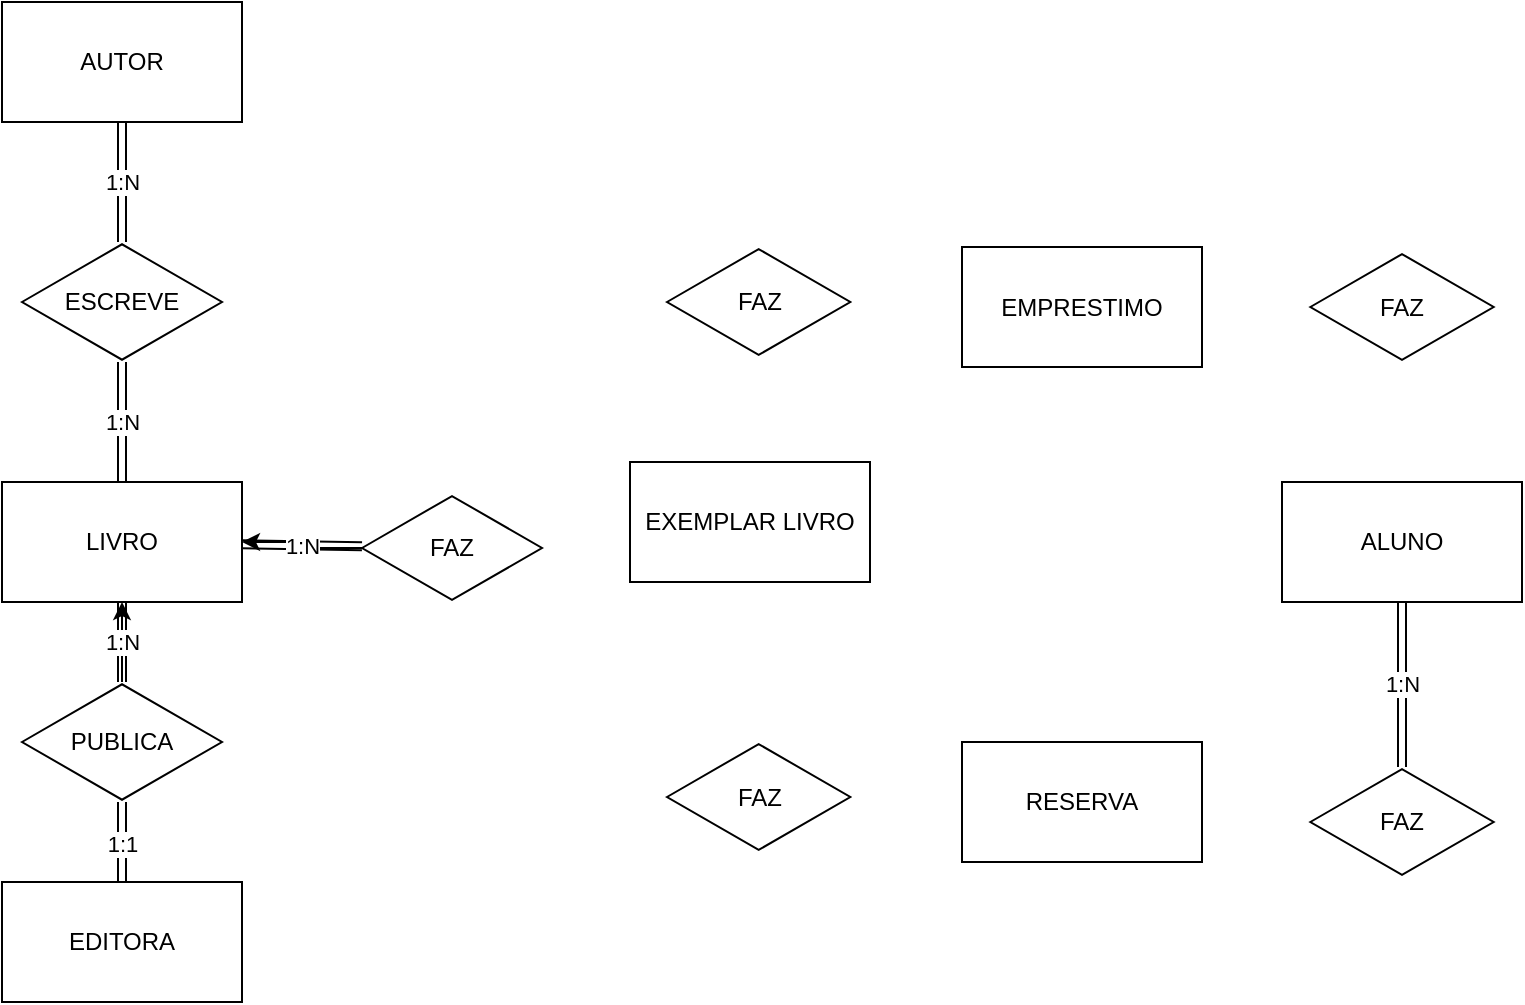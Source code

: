 <mxfile version="21.3.3" type="github">
  <diagram id="C5RBs43oDa-KdzZeNtuy" name="Page-1">
    <mxGraphModel dx="1235" dy="1805" grid="1" gridSize="10" guides="1" tooltips="1" connect="1" arrows="1" fold="1" page="1" pageScale="1" pageWidth="827" pageHeight="1169" math="0" shadow="0">
      <root>
        <mxCell id="WIyWlLk6GJQsqaUBKTNV-0" />
        <mxCell id="WIyWlLk6GJQsqaUBKTNV-1" parent="WIyWlLk6GJQsqaUBKTNV-0" />
        <mxCell id="zsqRDqy1aka8Lex8KhXO-0" value="EXEMPLAR LIVRO" style="rounded=0;whiteSpace=wrap;html=1;" vertex="1" parent="WIyWlLk6GJQsqaUBKTNV-1">
          <mxGeometry x="354" y="90" width="120" height="60" as="geometry" />
        </mxCell>
        <mxCell id="zsqRDqy1aka8Lex8KhXO-1" value="LIVRO" style="rounded=0;whiteSpace=wrap;html=1;" vertex="1" parent="WIyWlLk6GJQsqaUBKTNV-1">
          <mxGeometry x="40" y="100" width="120" height="60" as="geometry" />
        </mxCell>
        <mxCell id="zsqRDqy1aka8Lex8KhXO-2" value="EMPRESTIMO" style="rounded=0;whiteSpace=wrap;html=1;" vertex="1" parent="WIyWlLk6GJQsqaUBKTNV-1">
          <mxGeometry x="520" y="-17.5" width="120" height="60" as="geometry" />
        </mxCell>
        <mxCell id="zsqRDqy1aka8Lex8KhXO-3" value="ALUNO" style="rounded=0;whiteSpace=wrap;html=1;" vertex="1" parent="WIyWlLk6GJQsqaUBKTNV-1">
          <mxGeometry x="680" y="100" width="120" height="60" as="geometry" />
        </mxCell>
        <mxCell id="zsqRDqy1aka8Lex8KhXO-8" value="AUTOR" style="rounded=0;whiteSpace=wrap;html=1;" vertex="1" parent="WIyWlLk6GJQsqaUBKTNV-1">
          <mxGeometry x="40" y="-140" width="120" height="60" as="geometry" />
        </mxCell>
        <mxCell id="zsqRDqy1aka8Lex8KhXO-15" value="" style="edgeStyle=orthogonalEdgeStyle;rounded=0;orthogonalLoop=1;jettySize=auto;html=1;" edge="1" parent="WIyWlLk6GJQsqaUBKTNV-1" source="zsqRDqy1aka8Lex8KhXO-10" target="zsqRDqy1aka8Lex8KhXO-1">
          <mxGeometry relative="1" as="geometry" />
        </mxCell>
        <mxCell id="zsqRDqy1aka8Lex8KhXO-10" value="FAZ" style="html=1;whiteSpace=wrap;aspect=fixed;shape=isoRectangle;" vertex="1" parent="WIyWlLk6GJQsqaUBKTNV-1">
          <mxGeometry x="220" y="106" width="90" height="54" as="geometry" />
        </mxCell>
        <mxCell id="zsqRDqy1aka8Lex8KhXO-12" value="1:N" style="shape=link;html=1;rounded=0;" edge="1" parent="WIyWlLk6GJQsqaUBKTNV-1" source="zsqRDqy1aka8Lex8KhXO-1" target="zsqRDqy1aka8Lex8KhXO-10">
          <mxGeometry width="100" relative="1" as="geometry">
            <mxPoint x="330" y="220" as="sourcePoint" />
            <mxPoint x="430" y="220" as="targetPoint" />
          </mxGeometry>
        </mxCell>
        <mxCell id="zsqRDqy1aka8Lex8KhXO-16" value="EDITORA" style="rounded=0;whiteSpace=wrap;html=1;" vertex="1" parent="WIyWlLk6GJQsqaUBKTNV-1">
          <mxGeometry x="40" y="300" width="120" height="60" as="geometry" />
        </mxCell>
        <mxCell id="zsqRDqy1aka8Lex8KhXO-20" value="" style="edgeStyle=orthogonalEdgeStyle;rounded=0;orthogonalLoop=1;jettySize=auto;html=1;" edge="1" parent="WIyWlLk6GJQsqaUBKTNV-1" source="zsqRDqy1aka8Lex8KhXO-17" target="zsqRDqy1aka8Lex8KhXO-1">
          <mxGeometry relative="1" as="geometry" />
        </mxCell>
        <mxCell id="zsqRDqy1aka8Lex8KhXO-17" value="PUBLICA" style="html=1;whiteSpace=wrap;aspect=fixed;shape=isoRectangle;" vertex="1" parent="WIyWlLk6GJQsqaUBKTNV-1">
          <mxGeometry x="50" y="200" width="100" height="60" as="geometry" />
        </mxCell>
        <mxCell id="zsqRDqy1aka8Lex8KhXO-18" value="1:N" style="shape=link;html=1;rounded=0;" edge="1" parent="WIyWlLk6GJQsqaUBKTNV-1" source="zsqRDqy1aka8Lex8KhXO-1" target="zsqRDqy1aka8Lex8KhXO-17">
          <mxGeometry width="100" relative="1" as="geometry">
            <mxPoint x="330" y="150" as="sourcePoint" />
            <mxPoint x="430" y="150" as="targetPoint" />
          </mxGeometry>
        </mxCell>
        <mxCell id="zsqRDqy1aka8Lex8KhXO-19" value="1:1" style="shape=link;html=1;rounded=0;" edge="1" parent="WIyWlLk6GJQsqaUBKTNV-1" source="zsqRDqy1aka8Lex8KhXO-17" target="zsqRDqy1aka8Lex8KhXO-16">
          <mxGeometry x="0.02" width="100" relative="1" as="geometry">
            <mxPoint x="330" y="150" as="sourcePoint" />
            <mxPoint x="430" y="150" as="targetPoint" />
            <mxPoint as="offset" />
          </mxGeometry>
        </mxCell>
        <mxCell id="zsqRDqy1aka8Lex8KhXO-22" value="FAZ" style="html=1;whiteSpace=wrap;aspect=fixed;shape=isoRectangle;" vertex="1" parent="WIyWlLk6GJQsqaUBKTNV-1">
          <mxGeometry x="694.17" y="242.5" width="91.66" height="55" as="geometry" />
        </mxCell>
        <mxCell id="zsqRDqy1aka8Lex8KhXO-23" value="ESCREVE" style="html=1;whiteSpace=wrap;aspect=fixed;shape=isoRectangle;" vertex="1" parent="WIyWlLk6GJQsqaUBKTNV-1">
          <mxGeometry x="50" y="-20" width="100" height="60" as="geometry" />
        </mxCell>
        <mxCell id="zsqRDqy1aka8Lex8KhXO-25" value="1:N" style="shape=link;html=1;rounded=0;" edge="1" parent="WIyWlLk6GJQsqaUBKTNV-1" source="zsqRDqy1aka8Lex8KhXO-1" target="zsqRDqy1aka8Lex8KhXO-23">
          <mxGeometry width="100" relative="1" as="geometry">
            <mxPoint x="330" y="70" as="sourcePoint" />
            <mxPoint x="430" y="70" as="targetPoint" />
          </mxGeometry>
        </mxCell>
        <mxCell id="zsqRDqy1aka8Lex8KhXO-28" value="1:N" style="shape=link;html=1;rounded=0;" edge="1" parent="WIyWlLk6GJQsqaUBKTNV-1" source="zsqRDqy1aka8Lex8KhXO-22" target="zsqRDqy1aka8Lex8KhXO-3">
          <mxGeometry width="100" relative="1" as="geometry">
            <mxPoint x="330" y="70" as="sourcePoint" />
            <mxPoint x="430" y="70" as="targetPoint" />
          </mxGeometry>
        </mxCell>
        <mxCell id="zsqRDqy1aka8Lex8KhXO-30" value="RESERVA" style="rounded=0;whiteSpace=wrap;html=1;" vertex="1" parent="WIyWlLk6GJQsqaUBKTNV-1">
          <mxGeometry x="520" y="230" width="120" height="60" as="geometry" />
        </mxCell>
        <mxCell id="zsqRDqy1aka8Lex8KhXO-35" value="1:N" style="shape=link;html=1;rounded=0;" edge="1" parent="WIyWlLk6GJQsqaUBKTNV-1" source="zsqRDqy1aka8Lex8KhXO-23" target="zsqRDqy1aka8Lex8KhXO-8">
          <mxGeometry width="100" relative="1" as="geometry">
            <mxPoint x="60" y="-40" as="sourcePoint" />
            <mxPoint x="160" y="-40" as="targetPoint" />
          </mxGeometry>
        </mxCell>
        <mxCell id="zsqRDqy1aka8Lex8KhXO-40" value="FAZ" style="html=1;whiteSpace=wrap;aspect=fixed;shape=isoRectangle;" vertex="1" parent="WIyWlLk6GJQsqaUBKTNV-1">
          <mxGeometry x="694.17" y="-15" width="91.66" height="55" as="geometry" />
        </mxCell>
        <mxCell id="zsqRDqy1aka8Lex8KhXO-41" value="FAZ" style="html=1;whiteSpace=wrap;aspect=fixed;shape=isoRectangle;" vertex="1" parent="WIyWlLk6GJQsqaUBKTNV-1">
          <mxGeometry x="372.5" y="230" width="91.66" height="55" as="geometry" />
        </mxCell>
        <mxCell id="zsqRDqy1aka8Lex8KhXO-42" value="FAZ" style="html=1;whiteSpace=wrap;aspect=fixed;shape=isoRectangle;" vertex="1" parent="WIyWlLk6GJQsqaUBKTNV-1">
          <mxGeometry x="372.5" y="-17.5" width="91.66" height="55" as="geometry" />
        </mxCell>
      </root>
    </mxGraphModel>
  </diagram>
</mxfile>
